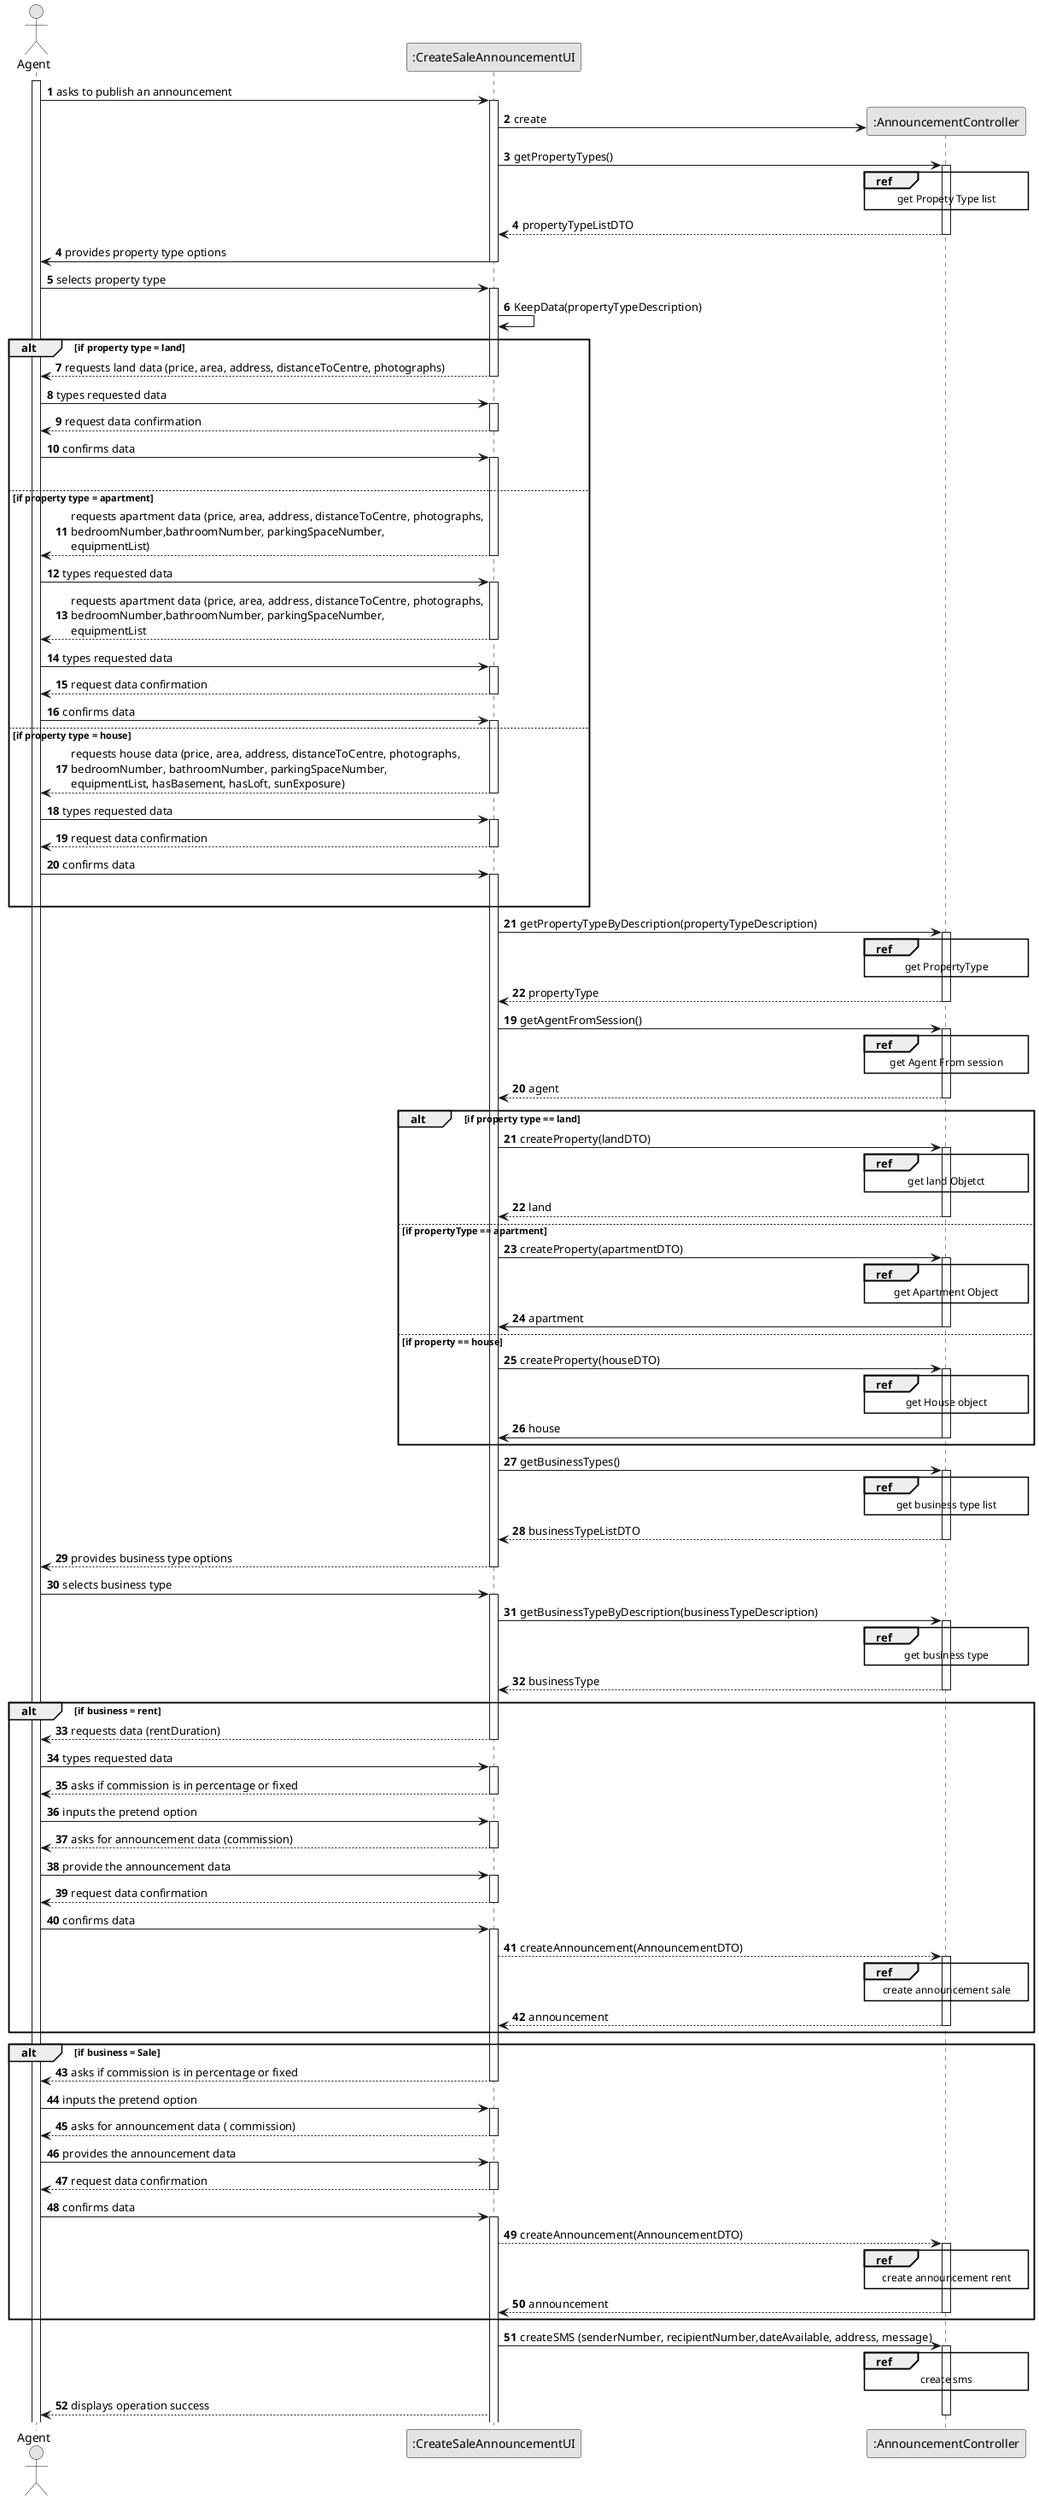 @startuml
skinparam monochrome true
skinparam packageStyle rectangle
skinparam shadowing false

autonumber

'hide footbox
actor "Agent" as AG
participant ":CreateSaleAnnouncementUI" as UI
participant ":AnnouncementController" as CTRL


autonumber

activate AG

        AG -> UI : asks to publish an announcement
        activate UI

'            UI --> AG : requests data (reference, description,  informal \n description, technical description, duration, cost)
            'create CTRL
            UI -> CTRL** : create








            UI -> CTRL: getPropertyTypes()
            activate CTRL




          ref over CTRL
               get Propety Type list
               end ref

 CTRL --> UI:propertyTypeListDTO
 deactivate CTRL



             autonumber 4




         UI -> AG : provides property type options
         deactivate UI

        AG -> UI : selects property type
        activate UI

        UI -> UI: KeepData(propertyTypeDescription)





 alt if property type = land
    UI --> AG : requests land data (price, area, address, distanceToCentre, photographs)
    deactivate UI
    AG -> UI : types requested data
    activate UI

     UI --> AG : request data confirmation
        deactivate UI
        AG -> UI : confirms data
        activate UI







deactivate CTRL







 else if property type = apartment
    UI --> AG : requests apartment data (price, area, address, distanceToCentre, photographs,\nbedroomNumber,bathroomNumber, parkingSpaceNumber,\nequipmentList)
    deactivate UI
    AG -> UI : types requested data
    activate UI

    UI --> AG : requests apartment data (price, area, address, distanceToCentre, photographs,\nbedroomNumber,bathroomNumber, parkingSpaceNumber,\nequipmentList
    deactivate UI
      AG -> UI : types requested data
      activate UI

          UI --> AG : request data confirmation
              deactivate UI
              AG -> UI : confirms data
              activate UI











  else if property type = house
        UI --> AG : requests house data (price, area, address, distanceToCentre, photographs,\nbedroomNumber, bathroomNumber, parkingSpaceNumber,\nequipmentList, hasBasement, hasLoft, sunExposure)
        deactivate UI
        AG -> UI : types requested data
        activate UI

    UI --> AG : request data confirmation
        deactivate UI
        AG -> UI : confirms data
        activate UI



deactivate CTRL


        end
 UI -> CTRL :  getPropertyTypeByDescription(propertyTypeDescription)
        activate CTRL


ref over CTRL
     get PropertyType
     end ref
                        CTRL --> UI : propertyType
                        deactivate CTRL


autonumber 19
                     UI -> CTRL : getAgentFromSession()
                     activate CTRL



ref over CTRL
     get Agent From session
     end ref


                     CTRL --> UI: agent
                     deactivate CTRL






alt if property type == land

UI -> CTRL: createProperty(landDTO)
activate CTRL


 ref over CTRL
      get land Objetct
      end ref
 CTRL --> UI : land
   deactivate CTRL



 else if propertyType == apartment






        UI -> CTRL: createProperty(apartmentDTO)
        activate CTRL

      ref over CTRL
           get Apartment Object
           end ref
                      CTRL -> UI : apartment
                deactivate CTRL

 else if property == house
         UI -> CTRL: createProperty(houseDTO)
         activate CTRL


        ref over CTRL
             get House object
             end ref
               CTRL -> UI : house
         deactivate CTRL



end

 UI -> CTRL : getBusinessTypes()
                activate CTRL

                   ref over CTRL
                        get business type list
                        end ref
          CTRL-->UI : businessTypeListDTO
            deactivate CTRL






UI --> AG : provides business type options
deactivate UI

AG -> UI: selects business type
activate UI

           UI -> CTRL : getBusinessTypeByDescription(businessTypeDescription)
              activate CTRL


             ref over CTRL
                  get business type
                  end ref


             CTRL --> UI : businessType


        deactivate CTRL





  alt if business = rent
      UI --> AG : requests data (rentDuration)

      deactivate UI
      AG -> UI : types requested data
      activate UI

         UI --> AG: asks if commission is in percentage or fixed
         deactivate UI

         AG -> UI: inputs the pretend option
          activate UI

       UI --> AG : asks for announcement data (commission)
       deactivate UI




         AG -> UI : provide the announcement data
         activate UI

          UI --> AG : request data confirmation
                        deactivate UI
                        AG -> UI : confirms data
                        activate UI

       UI --> CTRL: createAnnouncement(AnnouncementDTO)
       activate CTRL
ref over CTRL
     create announcement sale
     end ref

       CTRL --> UI: announcement

       deactivate CTRL
       end



alt if business = Sale

  UI --> AG: asks if commission is in percentage or fixed
         deactivate UI

         AG -> UI: inputs the pretend option
          activate UI


       UI --> AG : asks for announcement data ( commission)
       deactivate UI

         AG -> UI : provides the announcement data
         activate UI

             UI --> AG : request data confirmation
            deactivate UI
             AG -> UI : confirms data
               activate UI



       UI --> CTRL: createAnnouncement(AnnouncementDTO)
       activate CTRL

        ref over CTRL
             create announcement rent
             end ref
       CTRL --> UI: announcement
       deactivate CTRL

       end

       UI -> CTRL: createSMS (senderNumber, recipientNumber,dateAvailable, address, message)
        activate CTRL

      ref over CTRL
           create sms
           end ref


       UI --> AG: displays operation success


       deactivate CTRL




























@enduml